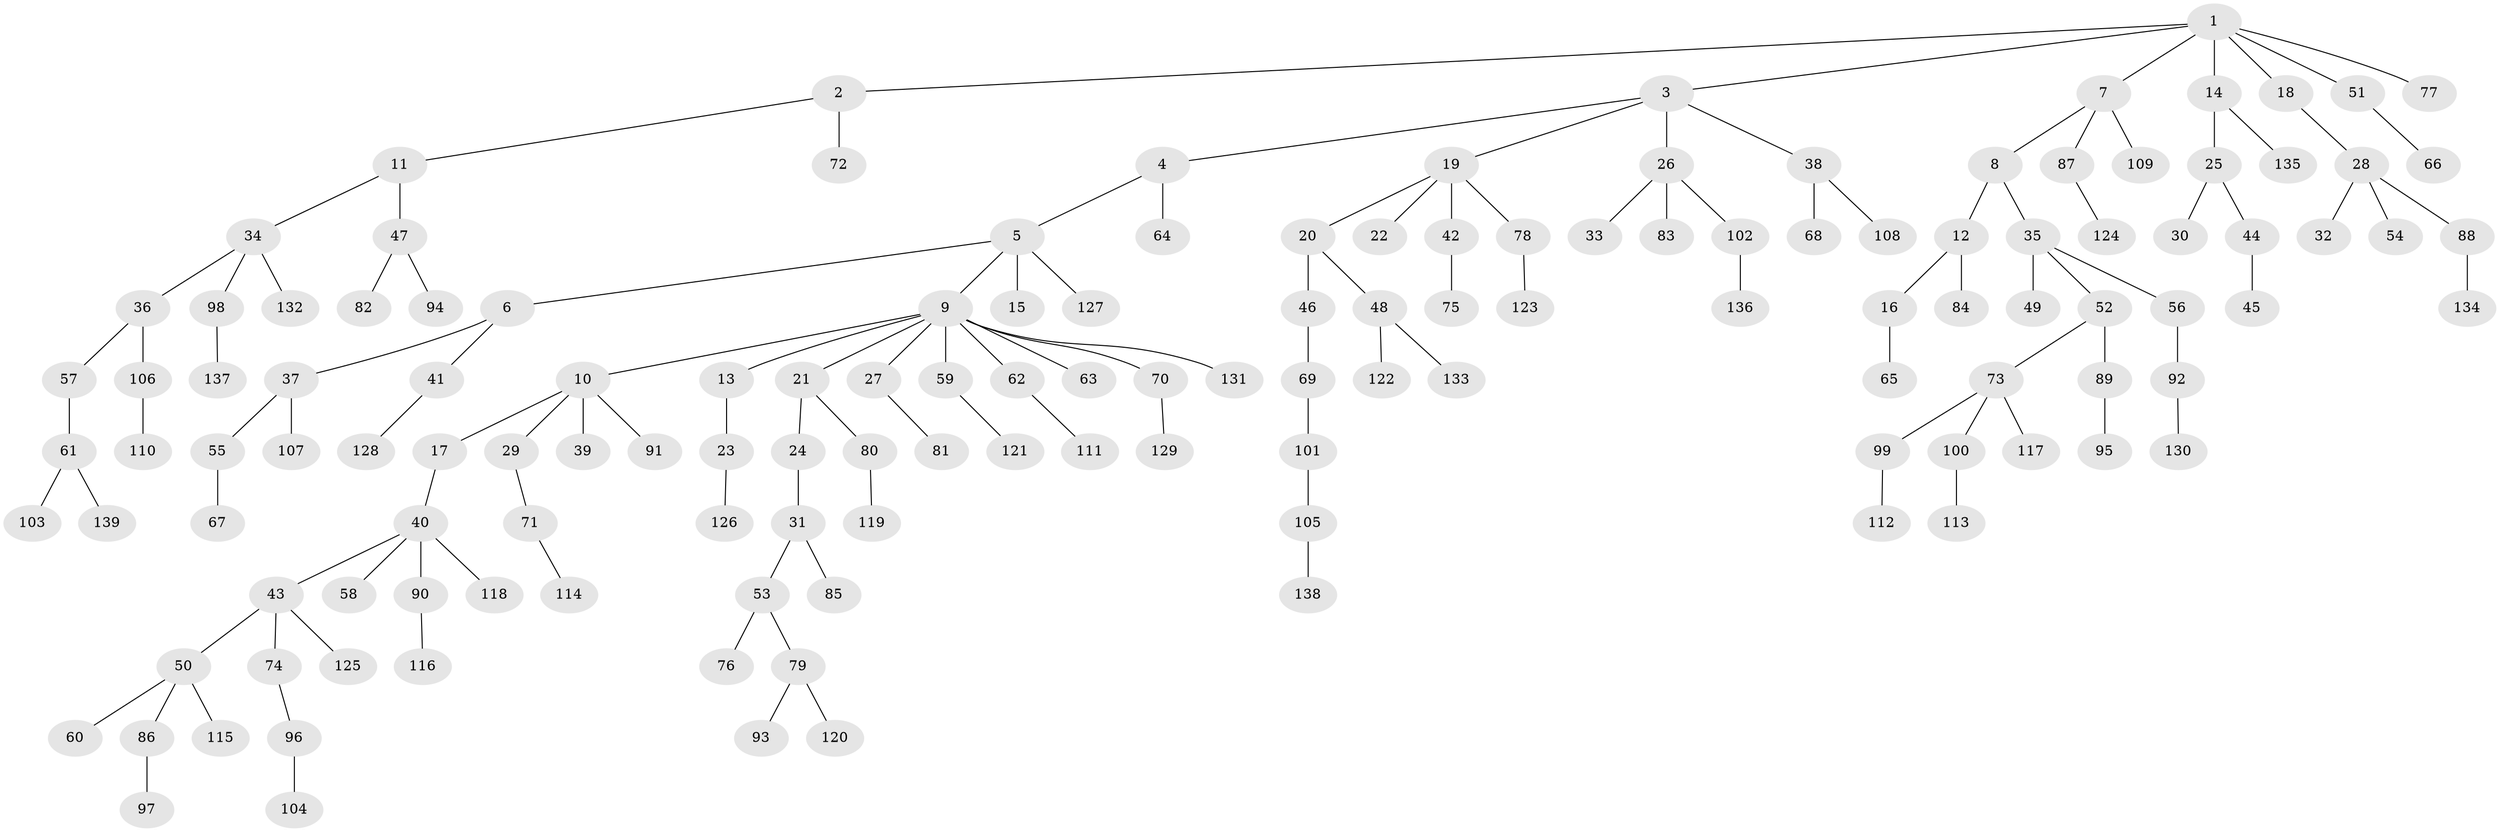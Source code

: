 // Generated by graph-tools (version 1.1) at 2025/52/03/09/25 04:52:34]
// undirected, 139 vertices, 138 edges
graph export_dot {
graph [start="1"]
  node [color=gray90,style=filled];
  1;
  2;
  3;
  4;
  5;
  6;
  7;
  8;
  9;
  10;
  11;
  12;
  13;
  14;
  15;
  16;
  17;
  18;
  19;
  20;
  21;
  22;
  23;
  24;
  25;
  26;
  27;
  28;
  29;
  30;
  31;
  32;
  33;
  34;
  35;
  36;
  37;
  38;
  39;
  40;
  41;
  42;
  43;
  44;
  45;
  46;
  47;
  48;
  49;
  50;
  51;
  52;
  53;
  54;
  55;
  56;
  57;
  58;
  59;
  60;
  61;
  62;
  63;
  64;
  65;
  66;
  67;
  68;
  69;
  70;
  71;
  72;
  73;
  74;
  75;
  76;
  77;
  78;
  79;
  80;
  81;
  82;
  83;
  84;
  85;
  86;
  87;
  88;
  89;
  90;
  91;
  92;
  93;
  94;
  95;
  96;
  97;
  98;
  99;
  100;
  101;
  102;
  103;
  104;
  105;
  106;
  107;
  108;
  109;
  110;
  111;
  112;
  113;
  114;
  115;
  116;
  117;
  118;
  119;
  120;
  121;
  122;
  123;
  124;
  125;
  126;
  127;
  128;
  129;
  130;
  131;
  132;
  133;
  134;
  135;
  136;
  137;
  138;
  139;
  1 -- 2;
  1 -- 3;
  1 -- 7;
  1 -- 14;
  1 -- 18;
  1 -- 51;
  1 -- 77;
  2 -- 11;
  2 -- 72;
  3 -- 4;
  3 -- 19;
  3 -- 26;
  3 -- 38;
  4 -- 5;
  4 -- 64;
  5 -- 6;
  5 -- 9;
  5 -- 15;
  5 -- 127;
  6 -- 37;
  6 -- 41;
  7 -- 8;
  7 -- 87;
  7 -- 109;
  8 -- 12;
  8 -- 35;
  9 -- 10;
  9 -- 13;
  9 -- 21;
  9 -- 27;
  9 -- 59;
  9 -- 62;
  9 -- 63;
  9 -- 70;
  9 -- 131;
  10 -- 17;
  10 -- 29;
  10 -- 39;
  10 -- 91;
  11 -- 34;
  11 -- 47;
  12 -- 16;
  12 -- 84;
  13 -- 23;
  14 -- 25;
  14 -- 135;
  16 -- 65;
  17 -- 40;
  18 -- 28;
  19 -- 20;
  19 -- 22;
  19 -- 42;
  19 -- 78;
  20 -- 46;
  20 -- 48;
  21 -- 24;
  21 -- 80;
  23 -- 126;
  24 -- 31;
  25 -- 30;
  25 -- 44;
  26 -- 33;
  26 -- 83;
  26 -- 102;
  27 -- 81;
  28 -- 32;
  28 -- 54;
  28 -- 88;
  29 -- 71;
  31 -- 53;
  31 -- 85;
  34 -- 36;
  34 -- 98;
  34 -- 132;
  35 -- 49;
  35 -- 52;
  35 -- 56;
  36 -- 57;
  36 -- 106;
  37 -- 55;
  37 -- 107;
  38 -- 68;
  38 -- 108;
  40 -- 43;
  40 -- 58;
  40 -- 90;
  40 -- 118;
  41 -- 128;
  42 -- 75;
  43 -- 50;
  43 -- 74;
  43 -- 125;
  44 -- 45;
  46 -- 69;
  47 -- 82;
  47 -- 94;
  48 -- 122;
  48 -- 133;
  50 -- 60;
  50 -- 86;
  50 -- 115;
  51 -- 66;
  52 -- 73;
  52 -- 89;
  53 -- 76;
  53 -- 79;
  55 -- 67;
  56 -- 92;
  57 -- 61;
  59 -- 121;
  61 -- 103;
  61 -- 139;
  62 -- 111;
  69 -- 101;
  70 -- 129;
  71 -- 114;
  73 -- 99;
  73 -- 100;
  73 -- 117;
  74 -- 96;
  78 -- 123;
  79 -- 93;
  79 -- 120;
  80 -- 119;
  86 -- 97;
  87 -- 124;
  88 -- 134;
  89 -- 95;
  90 -- 116;
  92 -- 130;
  96 -- 104;
  98 -- 137;
  99 -- 112;
  100 -- 113;
  101 -- 105;
  102 -- 136;
  105 -- 138;
  106 -- 110;
}
